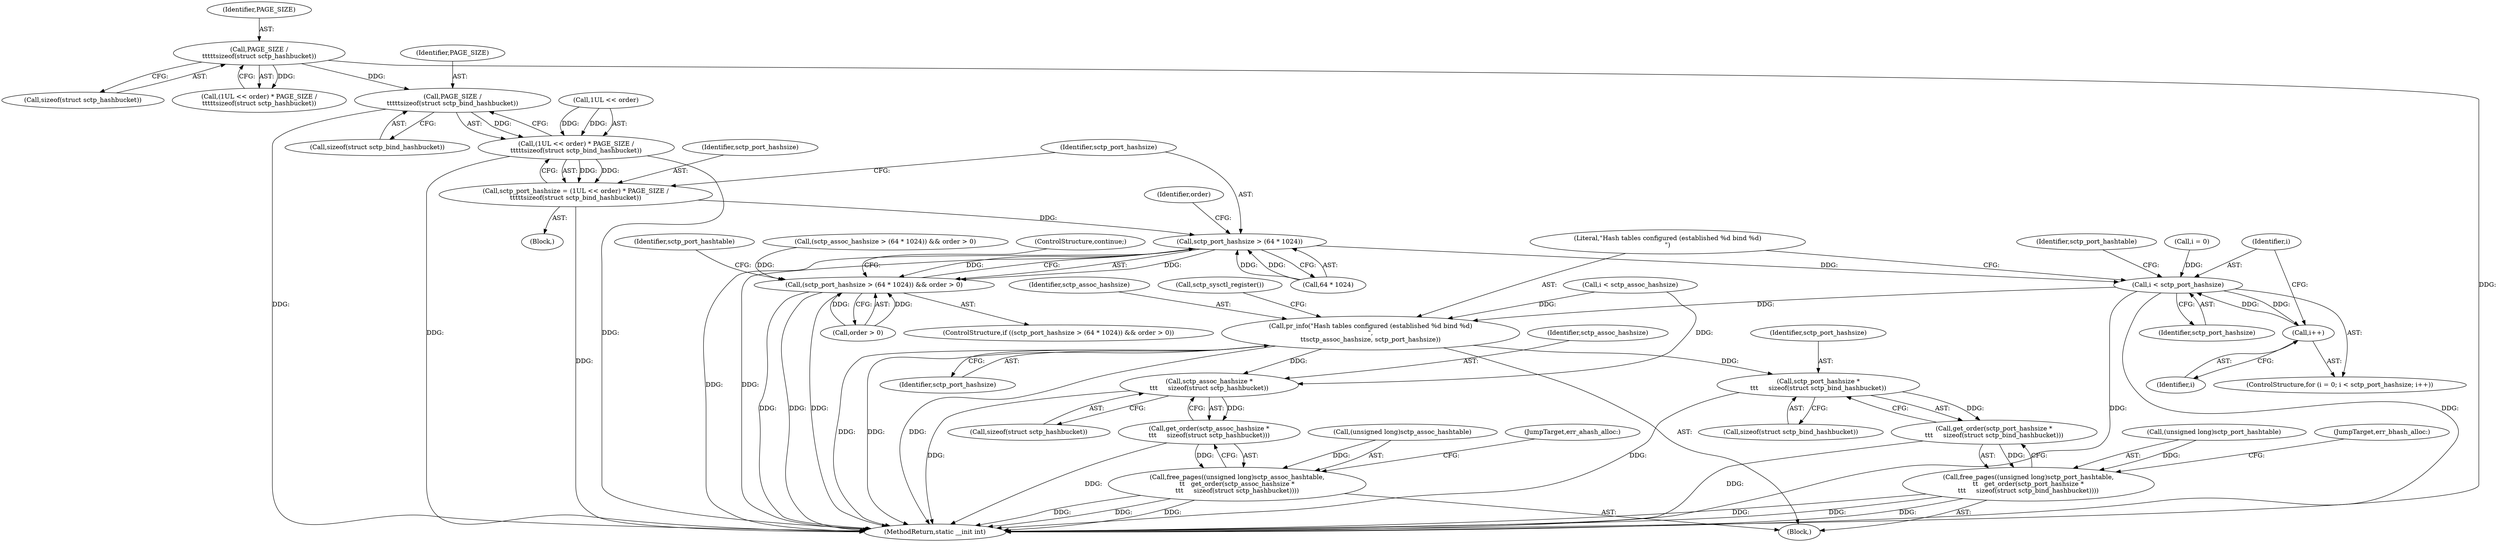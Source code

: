 digraph "0_linux_8e2d61e0aed2b7c4ecb35844fe07e0b2b762dee4_0@API" {
"1000429" [label="(Call,PAGE_SIZE /\n\t\t\t\t\tsizeof(struct sctp_bind_hashbucket))"];
"1000309" [label="(Call,PAGE_SIZE /\n\t\t\t\t\tsizeof(struct sctp_hashbucket))"];
"1000425" [label="(Call,(1UL << order) * PAGE_SIZE /\n\t\t\t\t\tsizeof(struct sctp_bind_hashbucket))"];
"1000423" [label="(Call,sctp_port_hashsize = (1UL << order) * PAGE_SIZE /\n\t\t\t\t\tsizeof(struct sctp_bind_hashbucket))"];
"1000435" [label="(Call,sctp_port_hashsize > (64 * 1024))"];
"1000434" [label="(Call,(sctp_port_hashsize > (64 * 1024)) && order > 0)"];
"1000475" [label="(Call,i < sctp_port_hashsize)"];
"1000478" [label="(Call,i++)"];
"1000495" [label="(Call,pr_info(\"Hash tables configured (established %d bind %d)\n\",\n\t\tsctp_assoc_hashsize, sctp_port_hashsize))"];
"1000559" [label="(Call,sctp_port_hashsize *\n\t\t\t     sizeof(struct sctp_bind_hashbucket))"];
"1000558" [label="(Call,get_order(sctp_port_hashsize *\n\t\t\t     sizeof(struct sctp_bind_hashbucket)))"];
"1000554" [label="(Call,free_pages((unsigned long)sctp_port_hashtable,\n\t\t   get_order(sctp_port_hashsize *\n\t\t\t     sizeof(struct sctp_bind_hashbucket))))"];
"1000572" [label="(Call,sctp_assoc_hashsize *\n\t\t\t     sizeof(struct sctp_hashbucket))"];
"1000571" [label="(Call,get_order(sctp_assoc_hashsize *\n\t\t\t     sizeof(struct sctp_hashbucket)))"];
"1000567" [label="(Call,free_pages((unsigned long)sctp_assoc_hashtable,\n\t\t   get_order(sctp_assoc_hashsize *\n\t\t\t     sizeof(struct sctp_hashbucket))))"];
"1000572" [label="(Call,sctp_assoc_hashsize *\n\t\t\t     sizeof(struct sctp_hashbucket))"];
"1000436" [label="(Identifier,sctp_port_hashsize)"];
"1000497" [label="(Identifier,sctp_assoc_hashsize)"];
"1000559" [label="(Call,sctp_port_hashsize *\n\t\t\t     sizeof(struct sctp_bind_hashbucket))"];
"1000437" [label="(Call,64 * 1024)"];
"1000355" [label="(Call,i < sctp_assoc_hashsize)"];
"1000445" [label="(Identifier,sctp_port_hashtable)"];
"1000475" [label="(Call,i < sctp_port_hashsize)"];
"1000495" [label="(Call,pr_info(\"Hash tables configured (established %d bind %d)\n\",\n\t\tsctp_assoc_hashsize, sctp_port_hashsize))"];
"1000311" [label="(Call,sizeof(struct sctp_hashbucket))"];
"1000314" [label="(Call,(sctp_assoc_hashsize > (64 * 1024)) && order > 0)"];
"1000424" [label="(Identifier,sctp_port_hashsize)"];
"1000422" [label="(Block,)"];
"1000555" [label="(Call,(unsigned long)sctp_port_hashtable)"];
"1000576" [label="(JumpTarget,err_ahash_alloc:)"];
"1000478" [label="(Call,i++)"];
"1000496" [label="(Literal,\"Hash tables configured (established %d bind %d)\n\")"];
"1000498" [label="(Identifier,sctp_port_hashsize)"];
"1000499" [label="(Call,sctp_sysctl_register())"];
"1000485" [label="(Identifier,sctp_port_hashtable)"];
"1000443" [label="(ControlStructure,continue;)"];
"1000305" [label="(Call,(1UL << order) * PAGE_SIZE /\n\t\t\t\t\tsizeof(struct sctp_hashbucket))"];
"1000471" [label="(ControlStructure,for (i = 0; i < sctp_port_hashsize; i++))"];
"1000574" [label="(Call,sizeof(struct sctp_hashbucket))"];
"1000479" [label="(Identifier,i)"];
"1000309" [label="(Call,PAGE_SIZE /\n\t\t\t\t\tsizeof(struct sctp_hashbucket))"];
"1000561" [label="(Call,sizeof(struct sctp_bind_hashbucket))"];
"1000477" [label="(Identifier,sctp_port_hashsize)"];
"1000441" [label="(Identifier,order)"];
"1000472" [label="(Call,i = 0)"];
"1000554" [label="(Call,free_pages((unsigned long)sctp_port_hashtable,\n\t\t   get_order(sctp_port_hashsize *\n\t\t\t     sizeof(struct sctp_bind_hashbucket))))"];
"1000573" [label="(Identifier,sctp_assoc_hashsize)"];
"1000560" [label="(Identifier,sctp_port_hashsize)"];
"1000567" [label="(Call,free_pages((unsigned long)sctp_assoc_hashtable,\n\t\t   get_order(sctp_assoc_hashsize *\n\t\t\t     sizeof(struct sctp_hashbucket))))"];
"1000112" [label="(Block,)"];
"1000433" [label="(ControlStructure,if ((sctp_port_hashsize > (64 * 1024)) && order > 0))"];
"1000310" [label="(Identifier,PAGE_SIZE)"];
"1000429" [label="(Call,PAGE_SIZE /\n\t\t\t\t\tsizeof(struct sctp_bind_hashbucket))"];
"1000423" [label="(Call,sctp_port_hashsize = (1UL << order) * PAGE_SIZE /\n\t\t\t\t\tsizeof(struct sctp_bind_hashbucket))"];
"1000476" [label="(Identifier,i)"];
"1000563" [label="(JumpTarget,err_bhash_alloc:)"];
"1000587" [label="(MethodReturn,static __init int)"];
"1000426" [label="(Call,1UL << order)"];
"1000434" [label="(Call,(sctp_port_hashsize > (64 * 1024)) && order > 0)"];
"1000430" [label="(Identifier,PAGE_SIZE)"];
"1000571" [label="(Call,get_order(sctp_assoc_hashsize *\n\t\t\t     sizeof(struct sctp_hashbucket)))"];
"1000440" [label="(Call,order > 0)"];
"1000431" [label="(Call,sizeof(struct sctp_bind_hashbucket))"];
"1000558" [label="(Call,get_order(sctp_port_hashsize *\n\t\t\t     sizeof(struct sctp_bind_hashbucket)))"];
"1000435" [label="(Call,sctp_port_hashsize > (64 * 1024))"];
"1000425" [label="(Call,(1UL << order) * PAGE_SIZE /\n\t\t\t\t\tsizeof(struct sctp_bind_hashbucket))"];
"1000568" [label="(Call,(unsigned long)sctp_assoc_hashtable)"];
"1000429" -> "1000425"  [label="AST: "];
"1000429" -> "1000431"  [label="CFG: "];
"1000430" -> "1000429"  [label="AST: "];
"1000431" -> "1000429"  [label="AST: "];
"1000425" -> "1000429"  [label="CFG: "];
"1000429" -> "1000587"  [label="DDG: "];
"1000429" -> "1000425"  [label="DDG: "];
"1000309" -> "1000429"  [label="DDG: "];
"1000309" -> "1000305"  [label="AST: "];
"1000309" -> "1000311"  [label="CFG: "];
"1000310" -> "1000309"  [label="AST: "];
"1000311" -> "1000309"  [label="AST: "];
"1000305" -> "1000309"  [label="CFG: "];
"1000309" -> "1000587"  [label="DDG: "];
"1000309" -> "1000305"  [label="DDG: "];
"1000425" -> "1000423"  [label="AST: "];
"1000426" -> "1000425"  [label="AST: "];
"1000423" -> "1000425"  [label="CFG: "];
"1000425" -> "1000587"  [label="DDG: "];
"1000425" -> "1000587"  [label="DDG: "];
"1000425" -> "1000423"  [label="DDG: "];
"1000425" -> "1000423"  [label="DDG: "];
"1000426" -> "1000425"  [label="DDG: "];
"1000426" -> "1000425"  [label="DDG: "];
"1000423" -> "1000422"  [label="AST: "];
"1000424" -> "1000423"  [label="AST: "];
"1000436" -> "1000423"  [label="CFG: "];
"1000423" -> "1000587"  [label="DDG: "];
"1000423" -> "1000435"  [label="DDG: "];
"1000435" -> "1000434"  [label="AST: "];
"1000435" -> "1000437"  [label="CFG: "];
"1000436" -> "1000435"  [label="AST: "];
"1000437" -> "1000435"  [label="AST: "];
"1000441" -> "1000435"  [label="CFG: "];
"1000434" -> "1000435"  [label="CFG: "];
"1000435" -> "1000587"  [label="DDG: "];
"1000435" -> "1000587"  [label="DDG: "];
"1000435" -> "1000434"  [label="DDG: "];
"1000435" -> "1000434"  [label="DDG: "];
"1000437" -> "1000435"  [label="DDG: "];
"1000437" -> "1000435"  [label="DDG: "];
"1000435" -> "1000475"  [label="DDG: "];
"1000434" -> "1000433"  [label="AST: "];
"1000434" -> "1000440"  [label="CFG: "];
"1000440" -> "1000434"  [label="AST: "];
"1000443" -> "1000434"  [label="CFG: "];
"1000445" -> "1000434"  [label="CFG: "];
"1000434" -> "1000587"  [label="DDG: "];
"1000434" -> "1000587"  [label="DDG: "];
"1000434" -> "1000587"  [label="DDG: "];
"1000314" -> "1000434"  [label="DDG: "];
"1000440" -> "1000434"  [label="DDG: "];
"1000440" -> "1000434"  [label="DDG: "];
"1000475" -> "1000471"  [label="AST: "];
"1000475" -> "1000477"  [label="CFG: "];
"1000476" -> "1000475"  [label="AST: "];
"1000477" -> "1000475"  [label="AST: "];
"1000485" -> "1000475"  [label="CFG: "];
"1000496" -> "1000475"  [label="CFG: "];
"1000475" -> "1000587"  [label="DDG: "];
"1000475" -> "1000587"  [label="DDG: "];
"1000478" -> "1000475"  [label="DDG: "];
"1000472" -> "1000475"  [label="DDG: "];
"1000475" -> "1000478"  [label="DDG: "];
"1000475" -> "1000495"  [label="DDG: "];
"1000478" -> "1000471"  [label="AST: "];
"1000478" -> "1000479"  [label="CFG: "];
"1000479" -> "1000478"  [label="AST: "];
"1000476" -> "1000478"  [label="CFG: "];
"1000495" -> "1000112"  [label="AST: "];
"1000495" -> "1000498"  [label="CFG: "];
"1000496" -> "1000495"  [label="AST: "];
"1000497" -> "1000495"  [label="AST: "];
"1000498" -> "1000495"  [label="AST: "];
"1000499" -> "1000495"  [label="CFG: "];
"1000495" -> "1000587"  [label="DDG: "];
"1000495" -> "1000587"  [label="DDG: "];
"1000495" -> "1000587"  [label="DDG: "];
"1000355" -> "1000495"  [label="DDG: "];
"1000495" -> "1000559"  [label="DDG: "];
"1000495" -> "1000572"  [label="DDG: "];
"1000559" -> "1000558"  [label="AST: "];
"1000559" -> "1000561"  [label="CFG: "];
"1000560" -> "1000559"  [label="AST: "];
"1000561" -> "1000559"  [label="AST: "];
"1000558" -> "1000559"  [label="CFG: "];
"1000559" -> "1000587"  [label="DDG: "];
"1000559" -> "1000558"  [label="DDG: "];
"1000558" -> "1000554"  [label="AST: "];
"1000554" -> "1000558"  [label="CFG: "];
"1000558" -> "1000587"  [label="DDG: "];
"1000558" -> "1000554"  [label="DDG: "];
"1000554" -> "1000112"  [label="AST: "];
"1000555" -> "1000554"  [label="AST: "];
"1000563" -> "1000554"  [label="CFG: "];
"1000554" -> "1000587"  [label="DDG: "];
"1000554" -> "1000587"  [label="DDG: "];
"1000554" -> "1000587"  [label="DDG: "];
"1000555" -> "1000554"  [label="DDG: "];
"1000572" -> "1000571"  [label="AST: "];
"1000572" -> "1000574"  [label="CFG: "];
"1000573" -> "1000572"  [label="AST: "];
"1000574" -> "1000572"  [label="AST: "];
"1000571" -> "1000572"  [label="CFG: "];
"1000572" -> "1000587"  [label="DDG: "];
"1000572" -> "1000571"  [label="DDG: "];
"1000355" -> "1000572"  [label="DDG: "];
"1000571" -> "1000567"  [label="AST: "];
"1000567" -> "1000571"  [label="CFG: "];
"1000571" -> "1000587"  [label="DDG: "];
"1000571" -> "1000567"  [label="DDG: "];
"1000567" -> "1000112"  [label="AST: "];
"1000568" -> "1000567"  [label="AST: "];
"1000576" -> "1000567"  [label="CFG: "];
"1000567" -> "1000587"  [label="DDG: "];
"1000567" -> "1000587"  [label="DDG: "];
"1000567" -> "1000587"  [label="DDG: "];
"1000568" -> "1000567"  [label="DDG: "];
}
